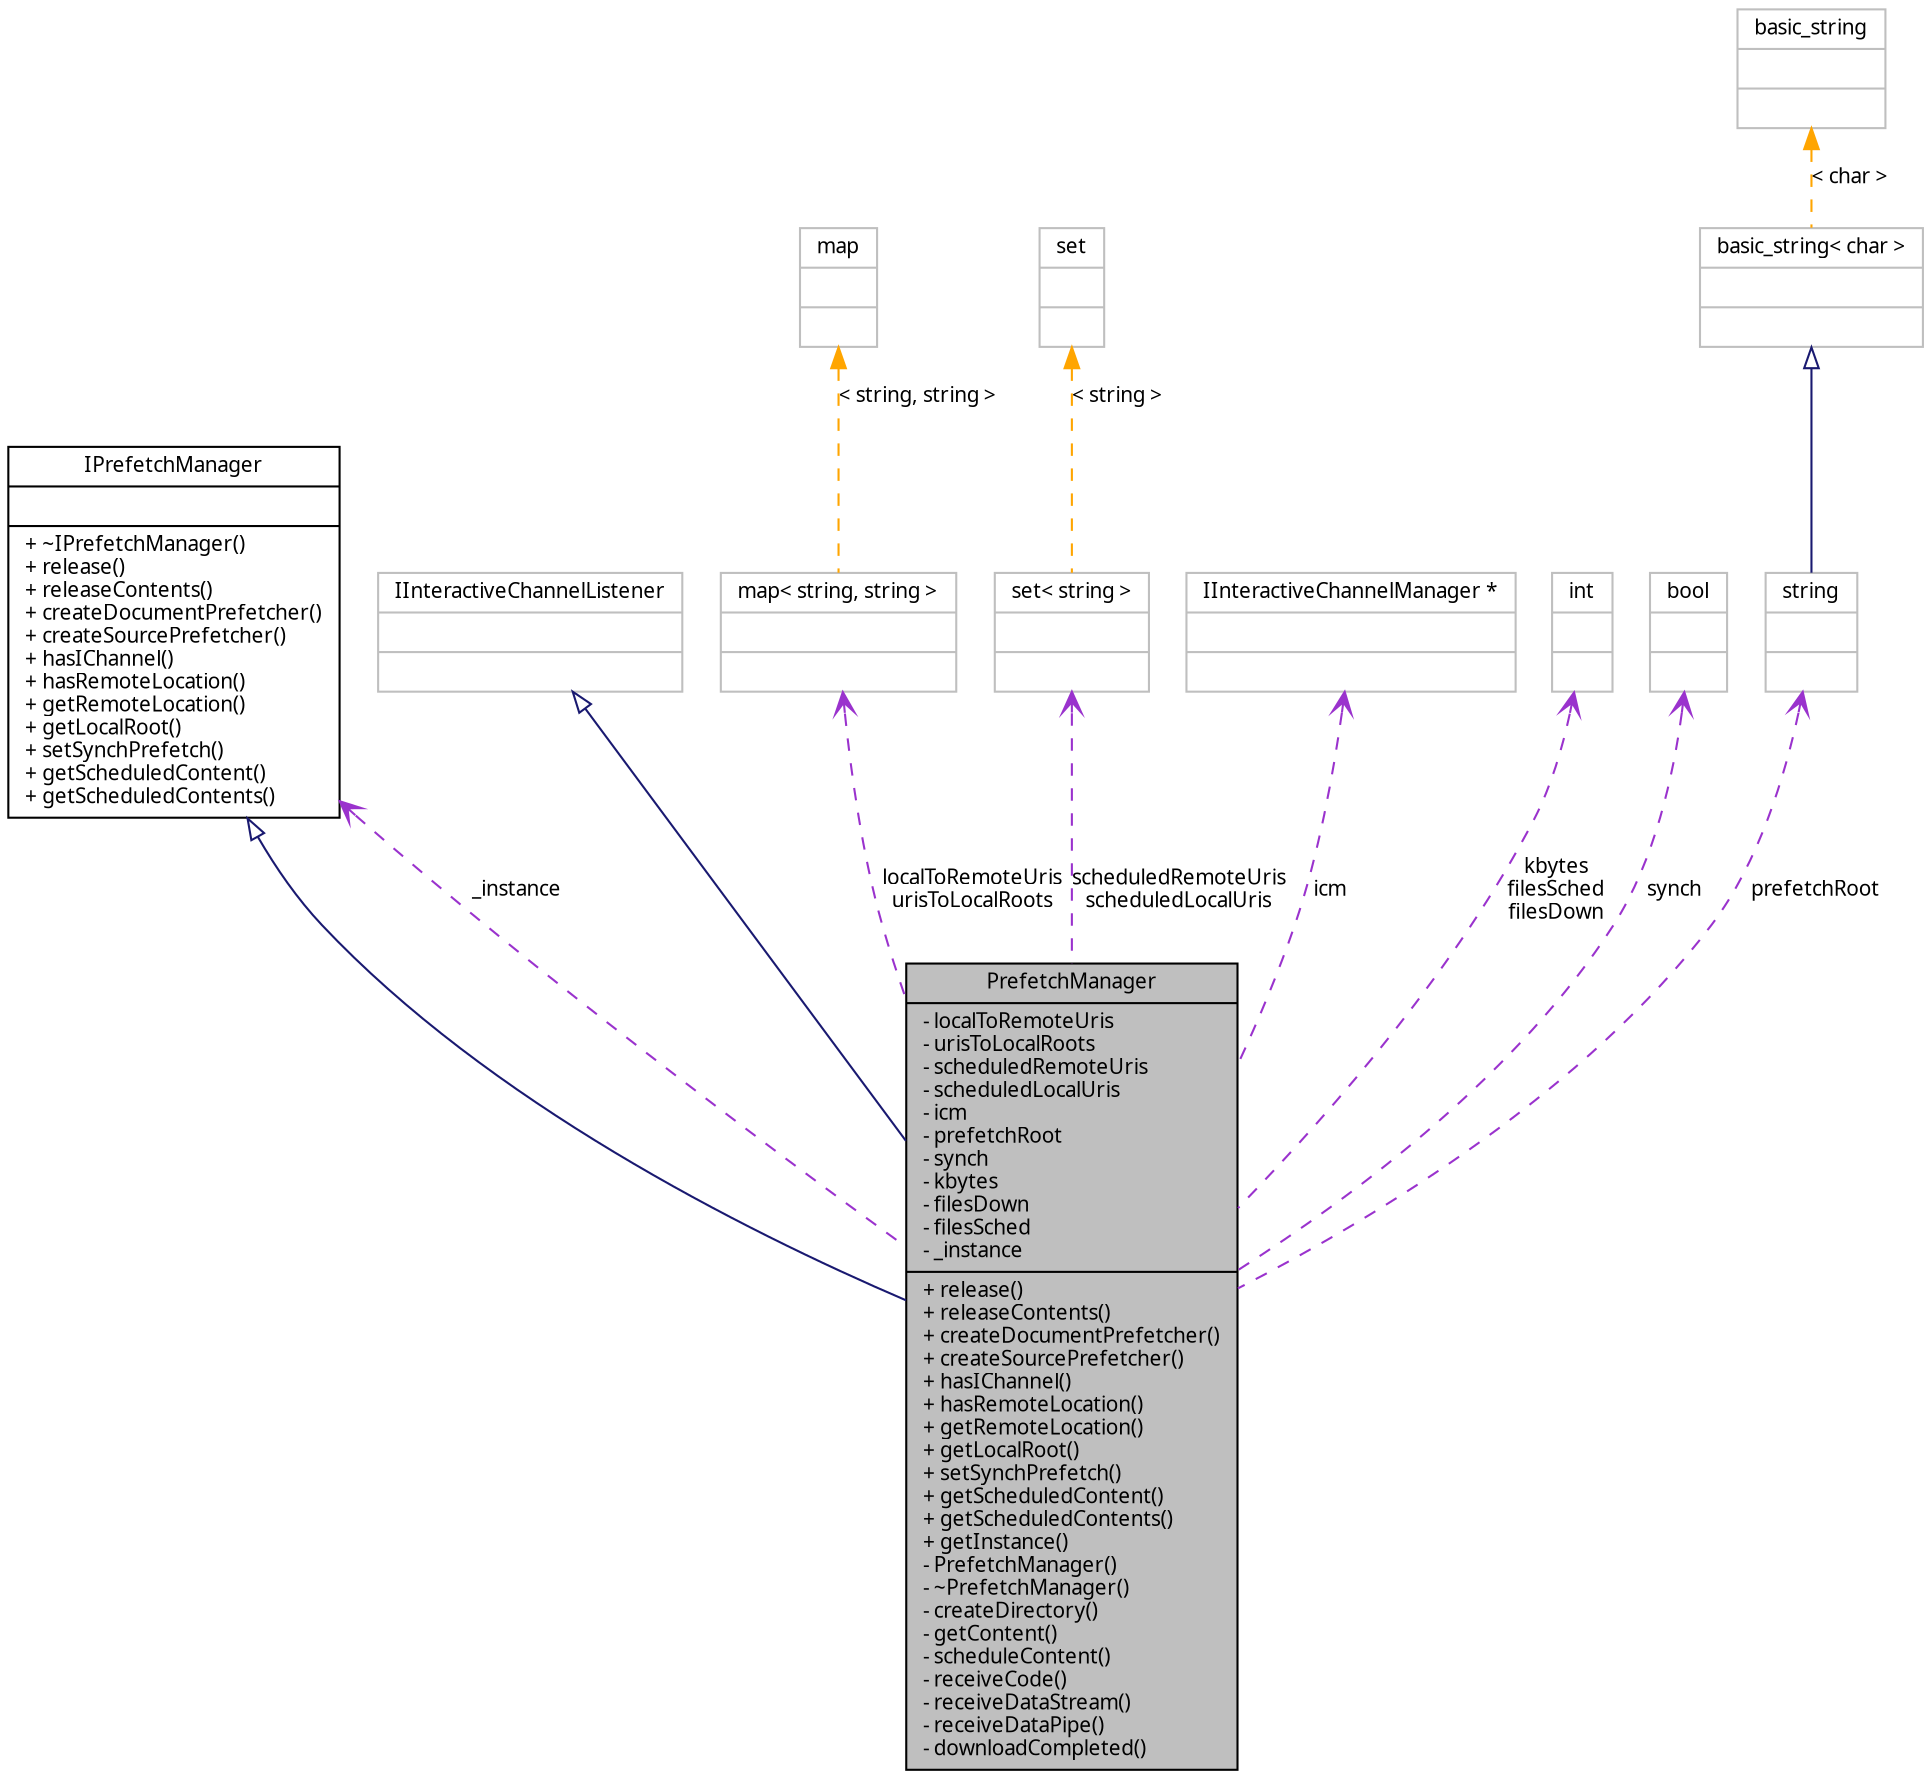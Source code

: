 digraph G
{
  edge [fontname="FreeSans.ttf",fontsize=10,labelfontname="FreeSans.ttf",labelfontsize=10];
  node [fontname="FreeSans.ttf",fontsize=10,shape=record];
  Node1 [label="{PrefetchManager\n|- localToRemoteUris\l- urisToLocalRoots\l- scheduledRemoteUris\l- scheduledLocalUris\l- icm\l- prefetchRoot\l- synch\l- kbytes\l- filesDown\l- filesSched\l- _instance\l|+ release()\l+ releaseContents()\l+ createDocumentPrefetcher()\l+ createSourcePrefetcher()\l+ hasIChannel()\l+ hasRemoteLocation()\l+ getRemoteLocation()\l+ getLocalRoot()\l+ setSynchPrefetch()\l+ getScheduledContent()\l+ getScheduledContents()\l+ getInstance()\l- PrefetchManager()\l- ~PrefetchManager()\l- createDirectory()\l- getContent()\l- scheduleContent()\l- receiveCode()\l- receiveDataStream()\l- receiveDataPipe()\l- downloadCompleted()\l}",height=0.2,width=0.4,color="black", fillcolor="grey75", style="filled" fontcolor="black"];
  Node2 -> Node1 [dir=back,color="midnightblue",fontsize=10,style="solid",arrowtail="empty",fontname="FreeSans.ttf"];
  Node2 [label="{IPrefetchManager\n||+ ~IPrefetchManager()\l+ release()\l+ releaseContents()\l+ createDocumentPrefetcher()\l+ createSourcePrefetcher()\l+ hasIChannel()\l+ hasRemoteLocation()\l+ getRemoteLocation()\l+ getLocalRoot()\l+ setSynchPrefetch()\l+ getScheduledContent()\l+ getScheduledContents()\l}",height=0.2,width=0.4,color="black", fillcolor="white", style="filled",URL="$classbr_1_1pucrio_1_1telemidia_1_1ginga_1_1ncl_1_1prefetch_1_1IPrefetchManager.html"];
  Node3 -> Node1 [dir=back,color="midnightblue",fontsize=10,style="solid",arrowtail="empty",fontname="FreeSans.ttf"];
  Node3 [label="{IInteractiveChannelListener\n||}",height=0.2,width=0.4,color="grey75", fillcolor="white", style="filled"];
  Node4 -> Node1 [dir=back,color="darkorchid3",fontsize=10,style="dashed",label="localToRemoteUris\nurisToLocalRoots",arrowtail="open",fontname="FreeSans.ttf"];
  Node4 [label="{map\< string, string \>\n||}",height=0.2,width=0.4,color="grey75", fillcolor="white", style="filled"];
  Node5 -> Node4 [dir=back,color="orange",fontsize=10,style="dashed",label="\< string, string \>",fontname="FreeSans.ttf"];
  Node5 [label="{map\n||}",height=0.2,width=0.4,color="grey75", fillcolor="white", style="filled",tooltip="STL class."];
  Node6 -> Node1 [dir=back,color="darkorchid3",fontsize=10,style="dashed",label="scheduledRemoteUris\nscheduledLocalUris",arrowtail="open",fontname="FreeSans.ttf"];
  Node6 [label="{set\< string \>\n||}",height=0.2,width=0.4,color="grey75", fillcolor="white", style="filled"];
  Node7 -> Node6 [dir=back,color="orange",fontsize=10,style="dashed",label="\< string \>",fontname="FreeSans.ttf"];
  Node7 [label="{set\n||}",height=0.2,width=0.4,color="grey75", fillcolor="white", style="filled",tooltip="STL class."];
  Node8 -> Node1 [dir=back,color="darkorchid3",fontsize=10,style="dashed",label="icm",arrowtail="open",fontname="FreeSans.ttf"];
  Node8 [label="{IInteractiveChannelManager *\n||}",height=0.2,width=0.4,color="grey75", fillcolor="white", style="filled"];
  Node2 -> Node1 [dir=back,color="darkorchid3",fontsize=10,style="dashed",label="_instance",arrowtail="open",fontname="FreeSans.ttf"];
  Node9 -> Node1 [dir=back,color="darkorchid3",fontsize=10,style="dashed",label="kbytes\nfilesSched\nfilesDown",arrowtail="open",fontname="FreeSans.ttf"];
  Node9 [label="{int\n||}",height=0.2,width=0.4,color="grey75", fillcolor="white", style="filled"];
  Node10 -> Node1 [dir=back,color="darkorchid3",fontsize=10,style="dashed",label="synch",arrowtail="open",fontname="FreeSans.ttf"];
  Node10 [label="{bool\n||}",height=0.2,width=0.4,color="grey75", fillcolor="white", style="filled"];
  Node11 -> Node1 [dir=back,color="darkorchid3",fontsize=10,style="dashed",label="prefetchRoot",arrowtail="open",fontname="FreeSans.ttf"];
  Node11 [label="{string\n||}",height=0.2,width=0.4,color="grey75", fillcolor="white", style="filled",tooltip="STL class."];
  Node12 -> Node11 [dir=back,color="midnightblue",fontsize=10,style="solid",arrowtail="empty",fontname="FreeSans.ttf"];
  Node12 [label="{basic_string\< char \>\n||}",height=0.2,width=0.4,color="grey75", fillcolor="white", style="filled"];
  Node13 -> Node12 [dir=back,color="orange",fontsize=10,style="dashed",label="\< char \>",fontname="FreeSans.ttf"];
  Node13 [label="{basic_string\n||}",height=0.2,width=0.4,color="grey75", fillcolor="white", style="filled",tooltip="STL class."];
}
